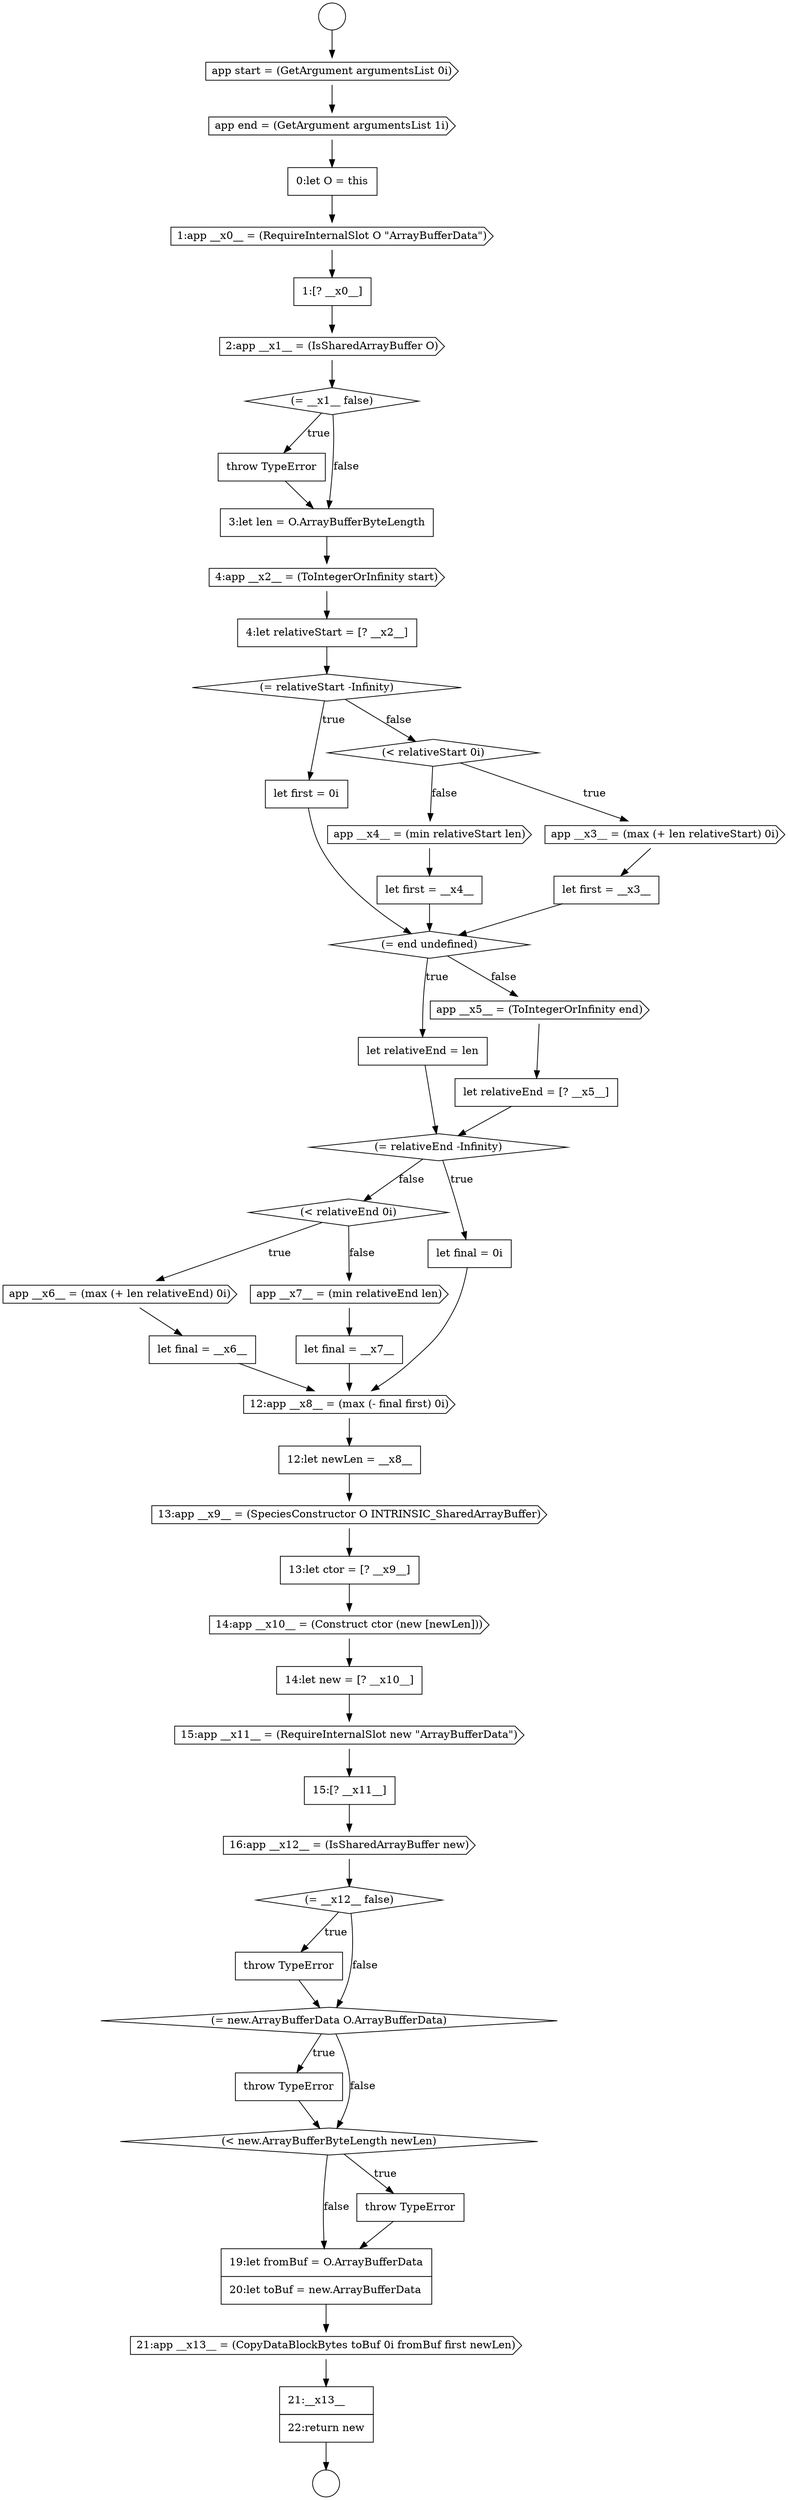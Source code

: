 digraph {
  node18033 [shape=diamond, label=<<font color="black">(= relativeEnd -Infinity)</font>> color="black" fillcolor="white" style=filled]
  node18047 [shape=none, margin=0, label=<<font color="black">
    <table border="0" cellborder="1" cellspacing="0" cellpadding="10">
      <tr><td align="left">15:[? __x11__]</td></tr>
    </table>
  </font>> color="black" fillcolor="white" style=filled]
  node18036 [shape=cds, label=<<font color="black">app __x6__ = (max (+ len relativeEnd) 0i)</font>> color="black" fillcolor="white" style=filled]
  node18048 [shape=cds, label=<<font color="black">16:app __x12__ = (IsSharedArrayBuffer new)</font>> color="black" fillcolor="white" style=filled]
  node18035 [shape=diamond, label=<<font color="black">(&lt; relativeEnd 0i)</font>> color="black" fillcolor="white" style=filled]
  node18045 [shape=none, margin=0, label=<<font color="black">
    <table border="0" cellborder="1" cellspacing="0" cellpadding="10">
      <tr><td align="left">14:let new = [? __x10__]</td></tr>
    </table>
  </font>> color="black" fillcolor="white" style=filled]
  node18057 [shape=none, margin=0, label=<<font color="black">
    <table border="0" cellborder="1" cellspacing="0" cellpadding="10">
      <tr><td align="left">21:__x13__</td></tr>
      <tr><td align="left">22:return new</td></tr>
    </table>
  </font>> color="black" fillcolor="white" style=filled]
  node18041 [shape=none, margin=0, label=<<font color="black">
    <table border="0" cellborder="1" cellspacing="0" cellpadding="10">
      <tr><td align="left">12:let newLen = __x8__</td></tr>
    </table>
  </font>> color="black" fillcolor="white" style=filled]
  node18028 [shape=none, margin=0, label=<<font color="black">
    <table border="0" cellborder="1" cellspacing="0" cellpadding="10">
      <tr><td align="left">let first = __x4__</td></tr>
    </table>
  </font>> color="black" fillcolor="white" style=filled]
  node18009 [shape=circle label=" " color="black" fillcolor="white" style=filled]
  node18046 [shape=cds, label=<<font color="black">15:app __x11__ = (RequireInternalSlot new &quot;ArrayBufferData&quot;)</font>> color="black" fillcolor="white" style=filled]
  node18014 [shape=cds, label=<<font color="black">1:app __x0__ = (RequireInternalSlot O &quot;ArrayBufferData&quot;)</font>> color="black" fillcolor="white" style=filled]
  node18018 [shape=none, margin=0, label=<<font color="black">
    <table border="0" cellborder="1" cellspacing="0" cellpadding="10">
      <tr><td align="left">throw TypeError</td></tr>
    </table>
  </font>> color="black" fillcolor="white" style=filled]
  node18020 [shape=cds, label=<<font color="black">4:app __x2__ = (ToIntegerOrInfinity start)</font>> color="black" fillcolor="white" style=filled]
  node18052 [shape=none, margin=0, label=<<font color="black">
    <table border="0" cellborder="1" cellspacing="0" cellpadding="10">
      <tr><td align="left">throw TypeError</td></tr>
    </table>
  </font>> color="black" fillcolor="white" style=filled]
  node18050 [shape=none, margin=0, label=<<font color="black">
    <table border="0" cellborder="1" cellspacing="0" cellpadding="10">
      <tr><td align="left">throw TypeError</td></tr>
    </table>
  </font>> color="black" fillcolor="white" style=filled]
  node18040 [shape=cds, label=<<font color="black">12:app __x8__ = (max (- final first) 0i)</font>> color="black" fillcolor="white" style=filled]
  node18023 [shape=none, margin=0, label=<<font color="black">
    <table border="0" cellborder="1" cellspacing="0" cellpadding="10">
      <tr><td align="left">let first = 0i</td></tr>
    </table>
  </font>> color="black" fillcolor="white" style=filled]
  node18015 [shape=none, margin=0, label=<<font color="black">
    <table border="0" cellborder="1" cellspacing="0" cellpadding="10">
      <tr><td align="left">1:[? __x0__]</td></tr>
    </table>
  </font>> color="black" fillcolor="white" style=filled]
  node18056 [shape=cds, label=<<font color="black">21:app __x13__ = (CopyDataBlockBytes toBuf 0i fromBuf first newLen)</font>> color="black" fillcolor="white" style=filled]
  node18030 [shape=none, margin=0, label=<<font color="black">
    <table border="0" cellborder="1" cellspacing="0" cellpadding="10">
      <tr><td align="left">let relativeEnd = len</td></tr>
    </table>
  </font>> color="black" fillcolor="white" style=filled]
  node18011 [shape=cds, label=<<font color="black">app start = (GetArgument argumentsList 0i)</font>> color="black" fillcolor="white" style=filled]
  node18043 [shape=none, margin=0, label=<<font color="black">
    <table border="0" cellborder="1" cellspacing="0" cellpadding="10">
      <tr><td align="left">13:let ctor = [? __x9__]</td></tr>
    </table>
  </font>> color="black" fillcolor="white" style=filled]
  node18026 [shape=none, margin=0, label=<<font color="black">
    <table border="0" cellborder="1" cellspacing="0" cellpadding="10">
      <tr><td align="left">let first = __x3__</td></tr>
    </table>
  </font>> color="black" fillcolor="white" style=filled]
  node18037 [shape=none, margin=0, label=<<font color="black">
    <table border="0" cellborder="1" cellspacing="0" cellpadding="10">
      <tr><td align="left">let final = __x6__</td></tr>
    </table>
  </font>> color="black" fillcolor="white" style=filled]
  node18022 [shape=diamond, label=<<font color="black">(= relativeStart -Infinity)</font>> color="black" fillcolor="white" style=filled]
  node18031 [shape=cds, label=<<font color="black">app __x5__ = (ToIntegerOrInfinity end)</font>> color="black" fillcolor="white" style=filled]
  node18017 [shape=diamond, label=<<font color="black">(= __x1__ false)</font>> color="black" fillcolor="white" style=filled]
  node18039 [shape=none, margin=0, label=<<font color="black">
    <table border="0" cellborder="1" cellspacing="0" cellpadding="10">
      <tr><td align="left">let final = __x7__</td></tr>
    </table>
  </font>> color="black" fillcolor="white" style=filled]
  node18055 [shape=none, margin=0, label=<<font color="black">
    <table border="0" cellborder="1" cellspacing="0" cellpadding="10">
      <tr><td align="left">19:let fromBuf = O.ArrayBufferData</td></tr>
      <tr><td align="left">20:let toBuf = new.ArrayBufferData</td></tr>
    </table>
  </font>> color="black" fillcolor="white" style=filled]
  node18016 [shape=cds, label=<<font color="black">2:app __x1__ = (IsSharedArrayBuffer O)</font>> color="black" fillcolor="white" style=filled]
  node18044 [shape=cds, label=<<font color="black">14:app __x10__ = (Construct ctor (new [newLen]))</font>> color="black" fillcolor="white" style=filled]
  node18027 [shape=cds, label=<<font color="black">app __x4__ = (min relativeStart len)</font>> color="black" fillcolor="white" style=filled]
  node18012 [shape=cds, label=<<font color="black">app end = (GetArgument argumentsList 1i)</font>> color="black" fillcolor="white" style=filled]
  node18049 [shape=diamond, label=<<font color="black">(= __x12__ false)</font>> color="black" fillcolor="white" style=filled]
  node18038 [shape=cds, label=<<font color="black">app __x7__ = (min relativeEnd len)</font>> color="black" fillcolor="white" style=filled]
  node18013 [shape=none, margin=0, label=<<font color="black">
    <table border="0" cellborder="1" cellspacing="0" cellpadding="10">
      <tr><td align="left">0:let O = this</td></tr>
    </table>
  </font>> color="black" fillcolor="white" style=filled]
  node18054 [shape=none, margin=0, label=<<font color="black">
    <table border="0" cellborder="1" cellspacing="0" cellpadding="10">
      <tr><td align="left">throw TypeError</td></tr>
    </table>
  </font>> color="black" fillcolor="white" style=filled]
  node18032 [shape=none, margin=0, label=<<font color="black">
    <table border="0" cellborder="1" cellspacing="0" cellpadding="10">
      <tr><td align="left">let relativeEnd = [? __x5__]</td></tr>
    </table>
  </font>> color="black" fillcolor="white" style=filled]
  node18034 [shape=none, margin=0, label=<<font color="black">
    <table border="0" cellborder="1" cellspacing="0" cellpadding="10">
      <tr><td align="left">let final = 0i</td></tr>
    </table>
  </font>> color="black" fillcolor="white" style=filled]
  node18019 [shape=none, margin=0, label=<<font color="black">
    <table border="0" cellborder="1" cellspacing="0" cellpadding="10">
      <tr><td align="left">3:let len = O.ArrayBufferByteLength</td></tr>
    </table>
  </font>> color="black" fillcolor="white" style=filled]
  node18024 [shape=diamond, label=<<font color="black">(&lt; relativeStart 0i)</font>> color="black" fillcolor="white" style=filled]
  node18051 [shape=diamond, label=<<font color="black">(= new.ArrayBufferData O.ArrayBufferData)</font>> color="black" fillcolor="white" style=filled]
  node18029 [shape=diamond, label=<<font color="black">(= end undefined)</font>> color="black" fillcolor="white" style=filled]
  node18010 [shape=circle label=" " color="black" fillcolor="white" style=filled]
  node18025 [shape=cds, label=<<font color="black">app __x3__ = (max (+ len relativeStart) 0i)</font>> color="black" fillcolor="white" style=filled]
  node18053 [shape=diamond, label=<<font color="black">(&lt; new.ArrayBufferByteLength newLen)</font>> color="black" fillcolor="white" style=filled]
  node18042 [shape=cds, label=<<font color="black">13:app __x9__ = (SpeciesConstructor O INTRINSIC_SharedArrayBuffer)</font>> color="black" fillcolor="white" style=filled]
  node18021 [shape=none, margin=0, label=<<font color="black">
    <table border="0" cellborder="1" cellspacing="0" cellpadding="10">
      <tr><td align="left">4:let relativeStart = [? __x2__]</td></tr>
    </table>
  </font>> color="black" fillcolor="white" style=filled]
  node18022 -> node18023 [label=<<font color="black">true</font>> color="black"]
  node18022 -> node18024 [label=<<font color="black">false</font>> color="black"]
  node18038 -> node18039 [ color="black"]
  node18056 -> node18057 [ color="black"]
  node18029 -> node18030 [label=<<font color="black">true</font>> color="black"]
  node18029 -> node18031 [label=<<font color="black">false</font>> color="black"]
  node18016 -> node18017 [ color="black"]
  node18026 -> node18029 [ color="black"]
  node18024 -> node18025 [label=<<font color="black">true</font>> color="black"]
  node18024 -> node18027 [label=<<font color="black">false</font>> color="black"]
  node18047 -> node18048 [ color="black"]
  node18050 -> node18051 [ color="black"]
  node18023 -> node18029 [ color="black"]
  node18033 -> node18034 [label=<<font color="black">true</font>> color="black"]
  node18033 -> node18035 [label=<<font color="black">false</font>> color="black"]
  node18021 -> node18022 [ color="black"]
  node18027 -> node18028 [ color="black"]
  node18039 -> node18040 [ color="black"]
  node18055 -> node18056 [ color="black"]
  node18028 -> node18029 [ color="black"]
  node18057 -> node18010 [ color="black"]
  node18051 -> node18052 [label=<<font color="black">true</font>> color="black"]
  node18051 -> node18053 [label=<<font color="black">false</font>> color="black"]
  node18031 -> node18032 [ color="black"]
  node18015 -> node18016 [ color="black"]
  node18053 -> node18054 [label=<<font color="black">true</font>> color="black"]
  node18053 -> node18055 [label=<<font color="black">false</font>> color="black"]
  node18037 -> node18040 [ color="black"]
  node18018 -> node18019 [ color="black"]
  node18030 -> node18033 [ color="black"]
  node18036 -> node18037 [ color="black"]
  node18019 -> node18020 [ color="black"]
  node18011 -> node18012 [ color="black"]
  node18013 -> node18014 [ color="black"]
  node18025 -> node18026 [ color="black"]
  node18041 -> node18042 [ color="black"]
  node18017 -> node18018 [label=<<font color="black">true</font>> color="black"]
  node18017 -> node18019 [label=<<font color="black">false</font>> color="black"]
  node18032 -> node18033 [ color="black"]
  node18052 -> node18053 [ color="black"]
  node18043 -> node18044 [ color="black"]
  node18049 -> node18050 [label=<<font color="black">true</font>> color="black"]
  node18049 -> node18051 [label=<<font color="black">false</font>> color="black"]
  node18012 -> node18013 [ color="black"]
  node18020 -> node18021 [ color="black"]
  node18040 -> node18041 [ color="black"]
  node18034 -> node18040 [ color="black"]
  node18035 -> node18036 [label=<<font color="black">true</font>> color="black"]
  node18035 -> node18038 [label=<<font color="black">false</font>> color="black"]
  node18046 -> node18047 [ color="black"]
  node18044 -> node18045 [ color="black"]
  node18054 -> node18055 [ color="black"]
  node18042 -> node18043 [ color="black"]
  node18045 -> node18046 [ color="black"]
  node18014 -> node18015 [ color="black"]
  node18048 -> node18049 [ color="black"]
  node18009 -> node18011 [ color="black"]
}
